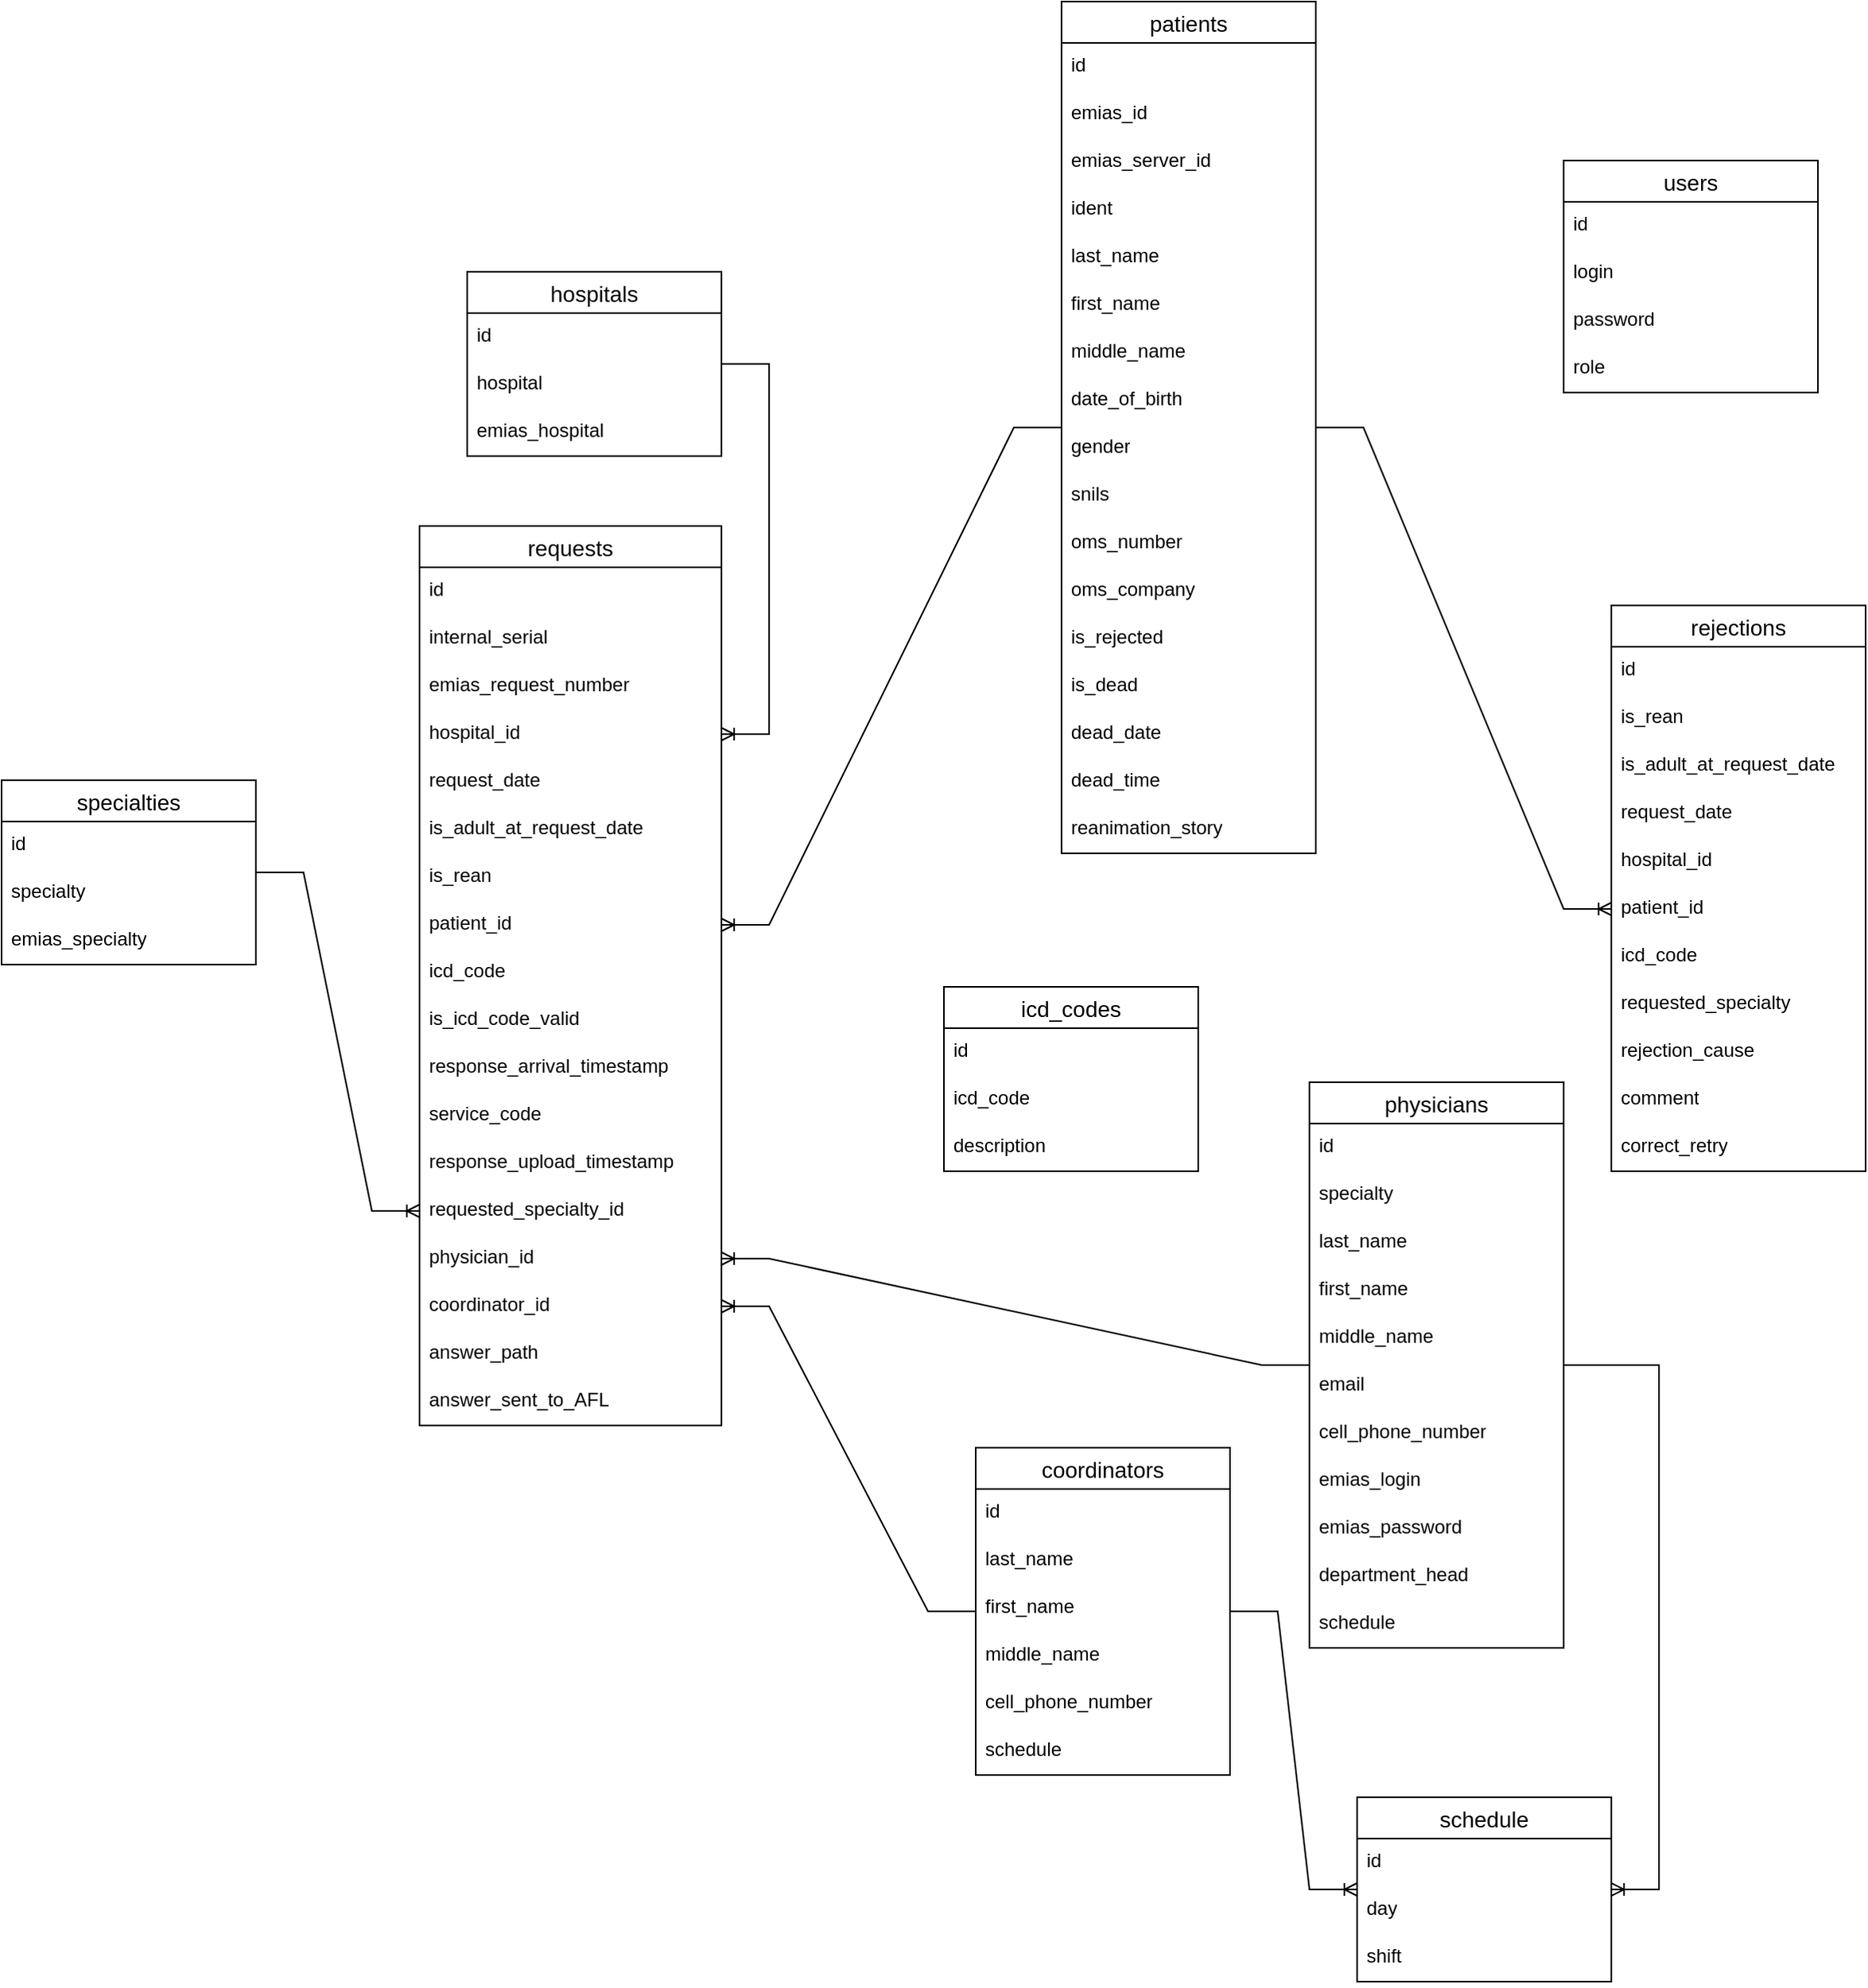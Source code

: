 <mxfile version="21.8.0" type="device">
  <diagram name="Страница — 1" id="ZC_BeXaVoAmTSf5WrYlb">
    <mxGraphModel dx="2213" dy="1960" grid="1" gridSize="10" guides="1" tooltips="1" connect="1" arrows="1" fold="1" page="1" pageScale="1" pageWidth="827" pageHeight="1169" math="0" shadow="0">
      <root>
        <mxCell id="0" />
        <mxCell id="1" parent="0" />
        <mxCell id="mAow3qEZ9P3svosoclhx-1" value="requests" style="swimlane;fontStyle=0;childLayout=stackLayout;horizontal=1;startSize=26;horizontalStack=0;resizeParent=1;resizeParentMax=0;resizeLast=0;collapsible=1;marginBottom=0;align=center;fontSize=14;" parent="1" vertex="1">
          <mxGeometry x="-150" y="220" width="190" height="566" as="geometry" />
        </mxCell>
        <mxCell id="mAow3qEZ9P3svosoclhx-2" value="id" style="text;strokeColor=none;fillColor=none;spacingLeft=4;spacingRight=4;overflow=hidden;rotatable=0;points=[[0,0.5],[1,0.5]];portConstraint=eastwest;fontSize=12;whiteSpace=wrap;html=1;" parent="mAow3qEZ9P3svosoclhx-1" vertex="1">
          <mxGeometry y="26" width="190" height="30" as="geometry" />
        </mxCell>
        <mxCell id="mAow3qEZ9P3svosoclhx-3" value="internal_serial" style="text;strokeColor=none;fillColor=none;spacingLeft=4;spacingRight=4;overflow=hidden;rotatable=0;points=[[0,0.5],[1,0.5]];portConstraint=eastwest;fontSize=12;whiteSpace=wrap;html=1;" parent="mAow3qEZ9P3svosoclhx-1" vertex="1">
          <mxGeometry y="56" width="190" height="30" as="geometry" />
        </mxCell>
        <mxCell id="mAow3qEZ9P3svosoclhx-81" value="emias_request_number" style="text;strokeColor=none;fillColor=none;spacingLeft=4;spacingRight=4;overflow=hidden;rotatable=0;points=[[0,0.5],[1,0.5]];portConstraint=eastwest;fontSize=12;whiteSpace=wrap;html=1;" parent="mAow3qEZ9P3svosoclhx-1" vertex="1">
          <mxGeometry y="86" width="190" height="30" as="geometry" />
        </mxCell>
        <mxCell id="mAow3qEZ9P3svosoclhx-4" value="hospital_id" style="text;strokeColor=none;fillColor=none;spacingLeft=4;spacingRight=4;overflow=hidden;rotatable=0;points=[[0,0.5],[1,0.5]];portConstraint=eastwest;fontSize=12;whiteSpace=wrap;html=1;" parent="mAow3qEZ9P3svosoclhx-1" vertex="1">
          <mxGeometry y="116" width="190" height="30" as="geometry" />
        </mxCell>
        <mxCell id="mAow3qEZ9P3svosoclhx-6" value="request_date" style="text;strokeColor=none;fillColor=none;spacingLeft=4;spacingRight=4;overflow=hidden;rotatable=0;points=[[0,0.5],[1,0.5]];portConstraint=eastwest;fontSize=12;whiteSpace=wrap;html=1;" parent="mAow3qEZ9P3svosoclhx-1" vertex="1">
          <mxGeometry y="146" width="190" height="30" as="geometry" />
        </mxCell>
        <mxCell id="mAow3qEZ9P3svosoclhx-7" value="is_adult_at_request_date" style="text;strokeColor=none;fillColor=none;spacingLeft=4;spacingRight=4;overflow=hidden;rotatable=0;points=[[0,0.5],[1,0.5]];portConstraint=eastwest;fontSize=12;whiteSpace=wrap;html=1;" parent="mAow3qEZ9P3svosoclhx-1" vertex="1">
          <mxGeometry y="176" width="190" height="30" as="geometry" />
        </mxCell>
        <mxCell id="mAow3qEZ9P3svosoclhx-8" value="is_rean" style="text;strokeColor=none;fillColor=none;spacingLeft=4;spacingRight=4;overflow=hidden;rotatable=0;points=[[0,0.5],[1,0.5]];portConstraint=eastwest;fontSize=12;whiteSpace=wrap;html=1;" parent="mAow3qEZ9P3svosoclhx-1" vertex="1">
          <mxGeometry y="206" width="190" height="30" as="geometry" />
        </mxCell>
        <mxCell id="mAow3qEZ9P3svosoclhx-9" value="patient_id" style="text;strokeColor=none;fillColor=none;spacingLeft=4;spacingRight=4;overflow=hidden;rotatable=0;points=[[0,0.5],[1,0.5]];portConstraint=eastwest;fontSize=12;whiteSpace=wrap;html=1;" parent="mAow3qEZ9P3svosoclhx-1" vertex="1">
          <mxGeometry y="236" width="190" height="30" as="geometry" />
        </mxCell>
        <mxCell id="mAow3qEZ9P3svosoclhx-10" value="icd_code" style="text;strokeColor=none;fillColor=none;spacingLeft=4;spacingRight=4;overflow=hidden;rotatable=0;points=[[0,0.5],[1,0.5]];portConstraint=eastwest;fontSize=12;whiteSpace=wrap;html=1;" parent="mAow3qEZ9P3svosoclhx-1" vertex="1">
          <mxGeometry y="266" width="190" height="30" as="geometry" />
        </mxCell>
        <mxCell id="mAow3qEZ9P3svosoclhx-93" value="is_icd_code_valid" style="text;strokeColor=none;fillColor=none;spacingLeft=4;spacingRight=4;overflow=hidden;rotatable=0;points=[[0,0.5],[1,0.5]];portConstraint=eastwest;fontSize=12;whiteSpace=wrap;html=1;" parent="mAow3qEZ9P3svosoclhx-1" vertex="1">
          <mxGeometry y="296" width="190" height="30" as="geometry" />
        </mxCell>
        <mxCell id="mAow3qEZ9P3svosoclhx-11" value="response_arrival_timestamp" style="text;strokeColor=none;fillColor=none;spacingLeft=4;spacingRight=4;overflow=hidden;rotatable=0;points=[[0,0.5],[1,0.5]];portConstraint=eastwest;fontSize=12;whiteSpace=wrap;html=1;" parent="mAow3qEZ9P3svosoclhx-1" vertex="1">
          <mxGeometry y="326" width="190" height="30" as="geometry" />
        </mxCell>
        <mxCell id="mAow3qEZ9P3svosoclhx-12" value="service_code" style="text;strokeColor=none;fillColor=none;spacingLeft=4;spacingRight=4;overflow=hidden;rotatable=0;points=[[0,0.5],[1,0.5]];portConstraint=eastwest;fontSize=12;whiteSpace=wrap;html=1;" parent="mAow3qEZ9P3svosoclhx-1" vertex="1">
          <mxGeometry y="356" width="190" height="30" as="geometry" />
        </mxCell>
        <mxCell id="mAow3qEZ9P3svosoclhx-13" value="response_upload_timestamp" style="text;strokeColor=none;fillColor=none;spacingLeft=4;spacingRight=4;overflow=hidden;rotatable=0;points=[[0,0.5],[1,0.5]];portConstraint=eastwest;fontSize=12;whiteSpace=wrap;html=1;" parent="mAow3qEZ9P3svosoclhx-1" vertex="1">
          <mxGeometry y="386" width="190" height="30" as="geometry" />
        </mxCell>
        <mxCell id="mAow3qEZ9P3svosoclhx-86" value="requested_specialty_id" style="text;strokeColor=none;fillColor=none;spacingLeft=4;spacingRight=4;overflow=hidden;rotatable=0;points=[[0,0.5],[1,0.5]];portConstraint=eastwest;fontSize=12;whiteSpace=wrap;html=1;" parent="mAow3qEZ9P3svosoclhx-1" vertex="1">
          <mxGeometry y="416" width="190" height="30" as="geometry" />
        </mxCell>
        <mxCell id="mAow3qEZ9P3svosoclhx-16" value="physician_id" style="text;strokeColor=none;fillColor=none;spacingLeft=4;spacingRight=4;overflow=hidden;rotatable=0;points=[[0,0.5],[1,0.5]];portConstraint=eastwest;fontSize=12;whiteSpace=wrap;html=1;" parent="mAow3qEZ9P3svosoclhx-1" vertex="1">
          <mxGeometry y="446" width="190" height="30" as="geometry" />
        </mxCell>
        <mxCell id="mAow3qEZ9P3svosoclhx-17" value="coordinator_id" style="text;strokeColor=none;fillColor=none;spacingLeft=4;spacingRight=4;overflow=hidden;rotatable=0;points=[[0,0.5],[1,0.5]];portConstraint=eastwest;fontSize=12;whiteSpace=wrap;html=1;" parent="mAow3qEZ9P3svosoclhx-1" vertex="1">
          <mxGeometry y="476" width="190" height="30" as="geometry" />
        </mxCell>
        <mxCell id="mAow3qEZ9P3svosoclhx-100" value="answer_path" style="text;strokeColor=none;fillColor=none;spacingLeft=4;spacingRight=4;overflow=hidden;rotatable=0;points=[[0,0.5],[1,0.5]];portConstraint=eastwest;fontSize=12;whiteSpace=wrap;html=1;" parent="mAow3qEZ9P3svosoclhx-1" vertex="1">
          <mxGeometry y="506" width="190" height="30" as="geometry" />
        </mxCell>
        <mxCell id="mAow3qEZ9P3svosoclhx-101" value="answer_sent_to_AFL" style="text;strokeColor=none;fillColor=none;spacingLeft=4;spacingRight=4;overflow=hidden;rotatable=0;points=[[0,0.5],[1,0.5]];portConstraint=eastwest;fontSize=12;whiteSpace=wrap;html=1;" parent="mAow3qEZ9P3svosoclhx-1" vertex="1">
          <mxGeometry y="536" width="190" height="30" as="geometry" />
        </mxCell>
        <mxCell id="mAow3qEZ9P3svosoclhx-18" value="physicians" style="swimlane;fontStyle=0;childLayout=stackLayout;horizontal=1;startSize=26;horizontalStack=0;resizeParent=1;resizeParentMax=0;resizeLast=0;collapsible=1;marginBottom=0;align=center;fontSize=14;" parent="1" vertex="1">
          <mxGeometry x="410" y="570" width="160" height="356" as="geometry" />
        </mxCell>
        <mxCell id="mAow3qEZ9P3svosoclhx-19" value="id" style="text;strokeColor=none;fillColor=none;spacingLeft=4;spacingRight=4;overflow=hidden;rotatable=0;points=[[0,0.5],[1,0.5]];portConstraint=eastwest;fontSize=12;whiteSpace=wrap;html=1;" parent="mAow3qEZ9P3svosoclhx-18" vertex="1">
          <mxGeometry y="26" width="160" height="30" as="geometry" />
        </mxCell>
        <mxCell id="mAow3qEZ9P3svosoclhx-20" value="specialty" style="text;strokeColor=none;fillColor=none;spacingLeft=4;spacingRight=4;overflow=hidden;rotatable=0;points=[[0,0.5],[1,0.5]];portConstraint=eastwest;fontSize=12;whiteSpace=wrap;html=1;" parent="mAow3qEZ9P3svosoclhx-18" vertex="1">
          <mxGeometry y="56" width="160" height="30" as="geometry" />
        </mxCell>
        <mxCell id="mAow3qEZ9P3svosoclhx-24" value="last_name" style="text;strokeColor=none;fillColor=none;spacingLeft=4;spacingRight=4;overflow=hidden;rotatable=0;points=[[0,0.5],[1,0.5]];portConstraint=eastwest;fontSize=12;whiteSpace=wrap;html=1;" parent="mAow3qEZ9P3svosoclhx-18" vertex="1">
          <mxGeometry y="86" width="160" height="30" as="geometry" />
        </mxCell>
        <mxCell id="mAow3qEZ9P3svosoclhx-21" value="first_name" style="text;strokeColor=none;fillColor=none;spacingLeft=4;spacingRight=4;overflow=hidden;rotatable=0;points=[[0,0.5],[1,0.5]];portConstraint=eastwest;fontSize=12;whiteSpace=wrap;html=1;" parent="mAow3qEZ9P3svosoclhx-18" vertex="1">
          <mxGeometry y="116" width="160" height="30" as="geometry" />
        </mxCell>
        <mxCell id="mAow3qEZ9P3svosoclhx-23" value="middle_name" style="text;strokeColor=none;fillColor=none;spacingLeft=4;spacingRight=4;overflow=hidden;rotatable=0;points=[[0,0.5],[1,0.5]];portConstraint=eastwest;fontSize=12;whiteSpace=wrap;html=1;" parent="mAow3qEZ9P3svosoclhx-18" vertex="1">
          <mxGeometry y="146" width="160" height="30" as="geometry" />
        </mxCell>
        <mxCell id="mAow3qEZ9P3svosoclhx-22" value="email" style="text;strokeColor=none;fillColor=none;spacingLeft=4;spacingRight=4;overflow=hidden;rotatable=0;points=[[0,0.5],[1,0.5]];portConstraint=eastwest;fontSize=12;whiteSpace=wrap;html=1;" parent="mAow3qEZ9P3svosoclhx-18" vertex="1">
          <mxGeometry y="176" width="160" height="30" as="geometry" />
        </mxCell>
        <mxCell id="mAow3qEZ9P3svosoclhx-25" value="cell_phone_number" style="text;strokeColor=none;fillColor=none;spacingLeft=4;spacingRight=4;overflow=hidden;rotatable=0;points=[[0,0.5],[1,0.5]];portConstraint=eastwest;fontSize=12;whiteSpace=wrap;html=1;" parent="mAow3qEZ9P3svosoclhx-18" vertex="1">
          <mxGeometry y="206" width="160" height="30" as="geometry" />
        </mxCell>
        <mxCell id="mAow3qEZ9P3svosoclhx-26" value="emias_login" style="text;strokeColor=none;fillColor=none;spacingLeft=4;spacingRight=4;overflow=hidden;rotatable=0;points=[[0,0.5],[1,0.5]];portConstraint=eastwest;fontSize=12;whiteSpace=wrap;html=1;" parent="mAow3qEZ9P3svosoclhx-18" vertex="1">
          <mxGeometry y="236" width="160" height="30" as="geometry" />
        </mxCell>
        <mxCell id="mAow3qEZ9P3svosoclhx-27" value="emias_password" style="text;strokeColor=none;fillColor=none;spacingLeft=4;spacingRight=4;overflow=hidden;rotatable=0;points=[[0,0.5],[1,0.5]];portConstraint=eastwest;fontSize=12;whiteSpace=wrap;html=1;" parent="mAow3qEZ9P3svosoclhx-18" vertex="1">
          <mxGeometry y="266" width="160" height="30" as="geometry" />
        </mxCell>
        <mxCell id="mAow3qEZ9P3svosoclhx-28" value="department_head" style="text;strokeColor=none;fillColor=none;spacingLeft=4;spacingRight=4;overflow=hidden;rotatable=0;points=[[0,0.5],[1,0.5]];portConstraint=eastwest;fontSize=12;whiteSpace=wrap;html=1;" parent="mAow3qEZ9P3svosoclhx-18" vertex="1">
          <mxGeometry y="296" width="160" height="30" as="geometry" />
        </mxCell>
        <mxCell id="1tnr6RJMsEBr6JT34v2K-23" value="schedule" style="text;strokeColor=none;fillColor=none;spacingLeft=4;spacingRight=4;overflow=hidden;rotatable=0;points=[[0,0.5],[1,0.5]];portConstraint=eastwest;fontSize=12;whiteSpace=wrap;html=1;" parent="mAow3qEZ9P3svosoclhx-18" vertex="1">
          <mxGeometry y="326" width="160" height="30" as="geometry" />
        </mxCell>
        <mxCell id="mAow3qEZ9P3svosoclhx-29" value="coordinators" style="swimlane;fontStyle=0;childLayout=stackLayout;horizontal=1;startSize=26;horizontalStack=0;resizeParent=1;resizeParentMax=0;resizeLast=0;collapsible=1;marginBottom=0;align=center;fontSize=14;" parent="1" vertex="1">
          <mxGeometry x="200" y="800" width="160" height="206" as="geometry" />
        </mxCell>
        <mxCell id="mAow3qEZ9P3svosoclhx-30" value="id" style="text;strokeColor=none;fillColor=none;spacingLeft=4;spacingRight=4;overflow=hidden;rotatable=0;points=[[0,0.5],[1,0.5]];portConstraint=eastwest;fontSize=12;whiteSpace=wrap;html=1;" parent="mAow3qEZ9P3svosoclhx-29" vertex="1">
          <mxGeometry y="26" width="160" height="30" as="geometry" />
        </mxCell>
        <mxCell id="mAow3qEZ9P3svosoclhx-33" value="last_name" style="text;strokeColor=none;fillColor=none;spacingLeft=4;spacingRight=4;overflow=hidden;rotatable=0;points=[[0,0.5],[1,0.5]];portConstraint=eastwest;fontSize=12;whiteSpace=wrap;html=1;" parent="mAow3qEZ9P3svosoclhx-29" vertex="1">
          <mxGeometry y="56" width="160" height="30" as="geometry" />
        </mxCell>
        <mxCell id="mAow3qEZ9P3svosoclhx-34" value="first_name" style="text;strokeColor=none;fillColor=none;spacingLeft=4;spacingRight=4;overflow=hidden;rotatable=0;points=[[0,0.5],[1,0.5]];portConstraint=eastwest;fontSize=12;whiteSpace=wrap;html=1;" parent="mAow3qEZ9P3svosoclhx-29" vertex="1">
          <mxGeometry y="86" width="160" height="30" as="geometry" />
        </mxCell>
        <mxCell id="mAow3qEZ9P3svosoclhx-35" value="middle_name" style="text;strokeColor=none;fillColor=none;spacingLeft=4;spacingRight=4;overflow=hidden;rotatable=0;points=[[0,0.5],[1,0.5]];portConstraint=eastwest;fontSize=12;whiteSpace=wrap;html=1;" parent="mAow3qEZ9P3svosoclhx-29" vertex="1">
          <mxGeometry y="116" width="160" height="30" as="geometry" />
        </mxCell>
        <mxCell id="mAow3qEZ9P3svosoclhx-36" value="cell_phone_number" style="text;strokeColor=none;fillColor=none;spacingLeft=4;spacingRight=4;overflow=hidden;rotatable=0;points=[[0,0.5],[1,0.5]];portConstraint=eastwest;fontSize=12;whiteSpace=wrap;html=1;" parent="mAow3qEZ9P3svosoclhx-29" vertex="1">
          <mxGeometry y="146" width="160" height="30" as="geometry" />
        </mxCell>
        <mxCell id="mAow3qEZ9P3svosoclhx-31" value="schedule" style="text;strokeColor=none;fillColor=none;spacingLeft=4;spacingRight=4;overflow=hidden;rotatable=0;points=[[0,0.5],[1,0.5]];portConstraint=eastwest;fontSize=12;whiteSpace=wrap;html=1;" parent="mAow3qEZ9P3svosoclhx-29" vertex="1">
          <mxGeometry y="176" width="160" height="30" as="geometry" />
        </mxCell>
        <mxCell id="mAow3qEZ9P3svosoclhx-38" value="" style="edgeStyle=entityRelationEdgeStyle;fontSize=12;html=1;endArrow=ERoneToMany;rounded=0;" parent="1" source="mAow3qEZ9P3svosoclhx-18" target="mAow3qEZ9P3svosoclhx-16" edge="1">
          <mxGeometry width="100" height="100" relative="1" as="geometry">
            <mxPoint x="150" y="640" as="sourcePoint" />
            <mxPoint x="440" y="260" as="targetPoint" />
          </mxGeometry>
        </mxCell>
        <mxCell id="mAow3qEZ9P3svosoclhx-39" value="patients" style="swimlane;fontStyle=0;childLayout=stackLayout;horizontal=1;startSize=26;horizontalStack=0;resizeParent=1;resizeParentMax=0;resizeLast=0;collapsible=1;marginBottom=0;align=center;fontSize=14;" parent="1" vertex="1">
          <mxGeometry x="254" y="-110" width="160" height="536" as="geometry" />
        </mxCell>
        <mxCell id="mAow3qEZ9P3svosoclhx-40" value="id" style="text;strokeColor=none;fillColor=none;spacingLeft=4;spacingRight=4;overflow=hidden;rotatable=0;points=[[0,0.5],[1,0.5]];portConstraint=eastwest;fontSize=12;whiteSpace=wrap;html=1;" parent="mAow3qEZ9P3svosoclhx-39" vertex="1">
          <mxGeometry y="26" width="160" height="30" as="geometry" />
        </mxCell>
        <mxCell id="mAow3qEZ9P3svosoclhx-80" value="emias_id" style="text;strokeColor=none;fillColor=none;spacingLeft=4;spacingRight=4;overflow=hidden;rotatable=0;points=[[0,0.5],[1,0.5]];portConstraint=eastwest;fontSize=12;whiteSpace=wrap;html=1;" parent="mAow3qEZ9P3svosoclhx-39" vertex="1">
          <mxGeometry y="56" width="160" height="30" as="geometry" />
        </mxCell>
        <mxCell id="mAow3qEZ9P3svosoclhx-92" value="emias_server_id" style="text;strokeColor=none;fillColor=none;spacingLeft=4;spacingRight=4;overflow=hidden;rotatable=0;points=[[0,0.5],[1,0.5]];portConstraint=eastwest;fontSize=12;whiteSpace=wrap;html=1;" parent="mAow3qEZ9P3svosoclhx-39" vertex="1">
          <mxGeometry y="86" width="160" height="30" as="geometry" />
        </mxCell>
        <mxCell id="mAow3qEZ9P3svosoclhx-49" value="ident" style="text;strokeColor=none;fillColor=none;spacingLeft=4;spacingRight=4;overflow=hidden;rotatable=0;points=[[0,0.5],[1,0.5]];portConstraint=eastwest;fontSize=12;whiteSpace=wrap;html=1;" parent="mAow3qEZ9P3svosoclhx-39" vertex="1">
          <mxGeometry y="116" width="160" height="30" as="geometry" />
        </mxCell>
        <mxCell id="mAow3qEZ9P3svosoclhx-43" value="last_name" style="text;strokeColor=none;fillColor=none;spacingLeft=4;spacingRight=4;overflow=hidden;rotatable=0;points=[[0,0.5],[1,0.5]];portConstraint=eastwest;fontSize=12;whiteSpace=wrap;html=1;" parent="mAow3qEZ9P3svosoclhx-39" vertex="1">
          <mxGeometry y="146" width="160" height="30" as="geometry" />
        </mxCell>
        <mxCell id="mAow3qEZ9P3svosoclhx-44" value="first_name" style="text;strokeColor=none;fillColor=none;spacingLeft=4;spacingRight=4;overflow=hidden;rotatable=0;points=[[0,0.5],[1,0.5]];portConstraint=eastwest;fontSize=12;whiteSpace=wrap;html=1;" parent="mAow3qEZ9P3svosoclhx-39" vertex="1">
          <mxGeometry y="176" width="160" height="30" as="geometry" />
        </mxCell>
        <mxCell id="mAow3qEZ9P3svosoclhx-45" value="middle_name" style="text;strokeColor=none;fillColor=none;spacingLeft=4;spacingRight=4;overflow=hidden;rotatable=0;points=[[0,0.5],[1,0.5]];portConstraint=eastwest;fontSize=12;whiteSpace=wrap;html=1;" parent="mAow3qEZ9P3svosoclhx-39" vertex="1">
          <mxGeometry y="206" width="160" height="30" as="geometry" />
        </mxCell>
        <mxCell id="mAow3qEZ9P3svosoclhx-41" value="date_of_birth" style="text;strokeColor=none;fillColor=none;spacingLeft=4;spacingRight=4;overflow=hidden;rotatable=0;points=[[0,0.5],[1,0.5]];portConstraint=eastwest;fontSize=12;whiteSpace=wrap;html=1;" parent="mAow3qEZ9P3svosoclhx-39" vertex="1">
          <mxGeometry y="236" width="160" height="30" as="geometry" />
        </mxCell>
        <mxCell id="mAow3qEZ9P3svosoclhx-42" value="gender" style="text;strokeColor=none;fillColor=none;spacingLeft=4;spacingRight=4;overflow=hidden;rotatable=0;points=[[0,0.5],[1,0.5]];portConstraint=eastwest;fontSize=12;whiteSpace=wrap;html=1;" parent="mAow3qEZ9P3svosoclhx-39" vertex="1">
          <mxGeometry y="266" width="160" height="30" as="geometry" />
        </mxCell>
        <mxCell id="mAow3qEZ9P3svosoclhx-46" value="snils" style="text;strokeColor=none;fillColor=none;spacingLeft=4;spacingRight=4;overflow=hidden;rotatable=0;points=[[0,0.5],[1,0.5]];portConstraint=eastwest;fontSize=12;whiteSpace=wrap;html=1;" parent="mAow3qEZ9P3svosoclhx-39" vertex="1">
          <mxGeometry y="296" width="160" height="30" as="geometry" />
        </mxCell>
        <mxCell id="mAow3qEZ9P3svosoclhx-47" value="oms_number" style="text;strokeColor=none;fillColor=none;spacingLeft=4;spacingRight=4;overflow=hidden;rotatable=0;points=[[0,0.5],[1,0.5]];portConstraint=eastwest;fontSize=12;whiteSpace=wrap;html=1;" parent="mAow3qEZ9P3svosoclhx-39" vertex="1">
          <mxGeometry y="326" width="160" height="30" as="geometry" />
        </mxCell>
        <mxCell id="mAow3qEZ9P3svosoclhx-48" value="oms_company" style="text;strokeColor=none;fillColor=none;spacingLeft=4;spacingRight=4;overflow=hidden;rotatable=0;points=[[0,0.5],[1,0.5]];portConstraint=eastwest;fontSize=12;whiteSpace=wrap;html=1;" parent="mAow3qEZ9P3svosoclhx-39" vertex="1">
          <mxGeometry y="356" width="160" height="30" as="geometry" />
        </mxCell>
        <mxCell id="1tnr6RJMsEBr6JT34v2K-16" value="is_rejected" style="text;strokeColor=none;fillColor=none;spacingLeft=4;spacingRight=4;overflow=hidden;rotatable=0;points=[[0,0.5],[1,0.5]];portConstraint=eastwest;fontSize=12;whiteSpace=wrap;html=1;" parent="mAow3qEZ9P3svosoclhx-39" vertex="1">
          <mxGeometry y="386" width="160" height="30" as="geometry" />
        </mxCell>
        <mxCell id="1tnr6RJMsEBr6JT34v2K-13" value="is_dead" style="text;strokeColor=none;fillColor=none;spacingLeft=4;spacingRight=4;overflow=hidden;rotatable=0;points=[[0,0.5],[1,0.5]];portConstraint=eastwest;fontSize=12;whiteSpace=wrap;html=1;" parent="mAow3qEZ9P3svosoclhx-39" vertex="1">
          <mxGeometry y="416" width="160" height="30" as="geometry" />
        </mxCell>
        <mxCell id="1tnr6RJMsEBr6JT34v2K-14" value="dead_date" style="text;strokeColor=none;fillColor=none;spacingLeft=4;spacingRight=4;overflow=hidden;rotatable=0;points=[[0,0.5],[1,0.5]];portConstraint=eastwest;fontSize=12;whiteSpace=wrap;html=1;" parent="mAow3qEZ9P3svosoclhx-39" vertex="1">
          <mxGeometry y="446" width="160" height="30" as="geometry" />
        </mxCell>
        <mxCell id="1tnr6RJMsEBr6JT34v2K-15" value="dead_time" style="text;strokeColor=none;fillColor=none;spacingLeft=4;spacingRight=4;overflow=hidden;rotatable=0;points=[[0,0.5],[1,0.5]];portConstraint=eastwest;fontSize=12;whiteSpace=wrap;html=1;" parent="mAow3qEZ9P3svosoclhx-39" vertex="1">
          <mxGeometry y="476" width="160" height="30" as="geometry" />
        </mxCell>
        <mxCell id="1tnr6RJMsEBr6JT34v2K-17" value="reanimation_story" style="text;strokeColor=none;fillColor=none;spacingLeft=4;spacingRight=4;overflow=hidden;rotatable=0;points=[[0,0.5],[1,0.5]];portConstraint=eastwest;fontSize=12;whiteSpace=wrap;html=1;" parent="mAow3qEZ9P3svosoclhx-39" vertex="1">
          <mxGeometry y="506" width="160" height="30" as="geometry" />
        </mxCell>
        <mxCell id="mAow3qEZ9P3svosoclhx-50" value="" style="edgeStyle=entityRelationEdgeStyle;fontSize=12;html=1;endArrow=ERoneToMany;rounded=0;" parent="1" source="mAow3qEZ9P3svosoclhx-39" target="mAow3qEZ9P3svosoclhx-9" edge="1">
          <mxGeometry width="100" height="100" relative="1" as="geometry">
            <mxPoint x="210" y="160" as="sourcePoint" />
            <mxPoint x="240" y="440" as="targetPoint" />
          </mxGeometry>
        </mxCell>
        <mxCell id="mAow3qEZ9P3svosoclhx-51" value="hospitals" style="swimlane;fontStyle=0;childLayout=stackLayout;horizontal=1;startSize=26;horizontalStack=0;resizeParent=1;resizeParentMax=0;resizeLast=0;collapsible=1;marginBottom=0;align=center;fontSize=14;" parent="1" vertex="1">
          <mxGeometry x="-120" y="60" width="160" height="116" as="geometry" />
        </mxCell>
        <mxCell id="mAow3qEZ9P3svosoclhx-52" value="id" style="text;strokeColor=none;fillColor=none;spacingLeft=4;spacingRight=4;overflow=hidden;rotatable=0;points=[[0,0.5],[1,0.5]];portConstraint=eastwest;fontSize=12;whiteSpace=wrap;html=1;" parent="mAow3qEZ9P3svosoclhx-51" vertex="1">
          <mxGeometry y="26" width="160" height="30" as="geometry" />
        </mxCell>
        <mxCell id="mAow3qEZ9P3svosoclhx-53" value="hospital" style="text;strokeColor=none;fillColor=none;spacingLeft=4;spacingRight=4;overflow=hidden;rotatable=0;points=[[0,0.5],[1,0.5]];portConstraint=eastwest;fontSize=12;whiteSpace=wrap;html=1;" parent="mAow3qEZ9P3svosoclhx-51" vertex="1">
          <mxGeometry y="56" width="160" height="30" as="geometry" />
        </mxCell>
        <mxCell id="mAow3qEZ9P3svosoclhx-58" value="emias_hospital" style="text;strokeColor=none;fillColor=none;spacingLeft=4;spacingRight=4;overflow=hidden;rotatable=0;points=[[0,0.5],[1,0.5]];portConstraint=eastwest;fontSize=12;whiteSpace=wrap;html=1;" parent="mAow3qEZ9P3svosoclhx-51" vertex="1">
          <mxGeometry y="86" width="160" height="30" as="geometry" />
        </mxCell>
        <mxCell id="mAow3qEZ9P3svosoclhx-61" value="" style="edgeStyle=entityRelationEdgeStyle;fontSize=12;html=1;endArrow=ERoneToMany;rounded=0;" parent="1" source="mAow3qEZ9P3svosoclhx-51" target="mAow3qEZ9P3svosoclhx-4" edge="1">
          <mxGeometry width="100" height="100" relative="1" as="geometry">
            <mxPoint x="340" y="150" as="sourcePoint" />
            <mxPoint x="140" y="180" as="targetPoint" />
          </mxGeometry>
        </mxCell>
        <mxCell id="mAow3qEZ9P3svosoclhx-62" value="icd_codes" style="swimlane;fontStyle=0;childLayout=stackLayout;horizontal=1;startSize=26;horizontalStack=0;resizeParent=1;resizeParentMax=0;resizeLast=0;collapsible=1;marginBottom=0;align=center;fontSize=14;" parent="1" vertex="1">
          <mxGeometry x="180" y="510" width="160" height="116" as="geometry" />
        </mxCell>
        <mxCell id="mAow3qEZ9P3svosoclhx-63" value="id" style="text;strokeColor=none;fillColor=none;spacingLeft=4;spacingRight=4;overflow=hidden;rotatable=0;points=[[0,0.5],[1,0.5]];portConstraint=eastwest;fontSize=12;whiteSpace=wrap;html=1;" parent="mAow3qEZ9P3svosoclhx-62" vertex="1">
          <mxGeometry y="26" width="160" height="30" as="geometry" />
        </mxCell>
        <mxCell id="mAow3qEZ9P3svosoclhx-64" value="icd_code" style="text;strokeColor=none;fillColor=none;spacingLeft=4;spacingRight=4;overflow=hidden;rotatable=0;points=[[0,0.5],[1,0.5]];portConstraint=eastwest;fontSize=12;whiteSpace=wrap;html=1;" parent="mAow3qEZ9P3svosoclhx-62" vertex="1">
          <mxGeometry y="56" width="160" height="30" as="geometry" />
        </mxCell>
        <mxCell id="mAow3qEZ9P3svosoclhx-65" value="description" style="text;strokeColor=none;fillColor=none;spacingLeft=4;spacingRight=4;overflow=hidden;rotatable=0;points=[[0,0.5],[1,0.5]];portConstraint=eastwest;fontSize=12;whiteSpace=wrap;html=1;" parent="mAow3qEZ9P3svosoclhx-62" vertex="1">
          <mxGeometry y="86" width="160" height="30" as="geometry" />
        </mxCell>
        <mxCell id="mAow3qEZ9P3svosoclhx-69" value="rejections" style="swimlane;fontStyle=0;childLayout=stackLayout;horizontal=1;startSize=26;horizontalStack=0;resizeParent=1;resizeParentMax=0;resizeLast=0;collapsible=1;marginBottom=0;align=center;fontSize=14;" parent="1" vertex="1">
          <mxGeometry x="600" y="270" width="160" height="356" as="geometry" />
        </mxCell>
        <mxCell id="mAow3qEZ9P3svosoclhx-70" value="id" style="text;strokeColor=none;fillColor=none;spacingLeft=4;spacingRight=4;overflow=hidden;rotatable=0;points=[[0,0.5],[1,0.5]];portConstraint=eastwest;fontSize=12;whiteSpace=wrap;html=1;" parent="mAow3qEZ9P3svosoclhx-69" vertex="1">
          <mxGeometry y="26" width="160" height="30" as="geometry" />
        </mxCell>
        <mxCell id="mAow3qEZ9P3svosoclhx-73" value="is_rean" style="text;strokeColor=none;fillColor=none;spacingLeft=4;spacingRight=4;overflow=hidden;rotatable=0;points=[[0,0.5],[1,0.5]];portConstraint=eastwest;fontSize=12;whiteSpace=wrap;html=1;" parent="mAow3qEZ9P3svosoclhx-69" vertex="1">
          <mxGeometry y="56" width="160" height="30" as="geometry" />
        </mxCell>
        <mxCell id="mAow3qEZ9P3svosoclhx-74" value="is_adult_at_request_date" style="text;strokeColor=none;fillColor=none;spacingLeft=4;spacingRight=4;overflow=hidden;rotatable=0;points=[[0,0.5],[1,0.5]];portConstraint=eastwest;fontSize=12;whiteSpace=wrap;html=1;" parent="mAow3qEZ9P3svosoclhx-69" vertex="1">
          <mxGeometry y="86" width="160" height="30" as="geometry" />
        </mxCell>
        <mxCell id="mAow3qEZ9P3svosoclhx-75" value="request_date" style="text;strokeColor=none;fillColor=none;spacingLeft=4;spacingRight=4;overflow=hidden;rotatable=0;points=[[0,0.5],[1,0.5]];portConstraint=eastwest;fontSize=12;whiteSpace=wrap;html=1;" parent="mAow3qEZ9P3svosoclhx-69" vertex="1">
          <mxGeometry y="116" width="160" height="30" as="geometry" />
        </mxCell>
        <mxCell id="mAow3qEZ9P3svosoclhx-76" value="hospital_id" style="text;strokeColor=none;fillColor=none;spacingLeft=4;spacingRight=4;overflow=hidden;rotatable=0;points=[[0,0.5],[1,0.5]];portConstraint=eastwest;fontSize=12;whiteSpace=wrap;html=1;" parent="mAow3qEZ9P3svosoclhx-69" vertex="1">
          <mxGeometry y="146" width="160" height="30" as="geometry" />
        </mxCell>
        <mxCell id="mAow3qEZ9P3svosoclhx-77" value="patient_id" style="text;strokeColor=none;fillColor=none;spacingLeft=4;spacingRight=4;overflow=hidden;rotatable=0;points=[[0,0.5],[1,0.5]];portConstraint=eastwest;fontSize=12;whiteSpace=wrap;html=1;" parent="mAow3qEZ9P3svosoclhx-69" vertex="1">
          <mxGeometry y="176" width="160" height="30" as="geometry" />
        </mxCell>
        <mxCell id="mAow3qEZ9P3svosoclhx-83" value="icd_code" style="text;strokeColor=none;fillColor=none;spacingLeft=4;spacingRight=4;overflow=hidden;rotatable=0;points=[[0,0.5],[1,0.5]];portConstraint=eastwest;fontSize=12;whiteSpace=wrap;html=1;" parent="mAow3qEZ9P3svosoclhx-69" vertex="1">
          <mxGeometry y="206" width="160" height="30" as="geometry" />
        </mxCell>
        <mxCell id="mAow3qEZ9P3svosoclhx-87" value="requested_specialty" style="text;strokeColor=none;fillColor=none;spacingLeft=4;spacingRight=4;overflow=hidden;rotatable=0;points=[[0,0.5],[1,0.5]];portConstraint=eastwest;fontSize=12;whiteSpace=wrap;html=1;" parent="mAow3qEZ9P3svosoclhx-69" vertex="1">
          <mxGeometry y="236" width="160" height="30" as="geometry" />
        </mxCell>
        <mxCell id="mAow3qEZ9P3svosoclhx-71" value="rejection_cause" style="text;strokeColor=none;fillColor=none;spacingLeft=4;spacingRight=4;overflow=hidden;rotatable=0;points=[[0,0.5],[1,0.5]];portConstraint=eastwest;fontSize=12;whiteSpace=wrap;html=1;" parent="mAow3qEZ9P3svosoclhx-69" vertex="1">
          <mxGeometry y="266" width="160" height="30" as="geometry" />
        </mxCell>
        <mxCell id="mAow3qEZ9P3svosoclhx-72" value="comment" style="text;strokeColor=none;fillColor=none;spacingLeft=4;spacingRight=4;overflow=hidden;rotatable=0;points=[[0,0.5],[1,0.5]];portConstraint=eastwest;fontSize=12;whiteSpace=wrap;html=1;" parent="mAow3qEZ9P3svosoclhx-69" vertex="1">
          <mxGeometry y="296" width="160" height="30" as="geometry" />
        </mxCell>
        <mxCell id="mAow3qEZ9P3svosoclhx-88" value="correct_retry" style="text;strokeColor=none;fillColor=none;spacingLeft=4;spacingRight=4;overflow=hidden;rotatable=0;points=[[0,0.5],[1,0.5]];portConstraint=eastwest;fontSize=12;whiteSpace=wrap;html=1;" parent="mAow3qEZ9P3svosoclhx-69" vertex="1">
          <mxGeometry y="326" width="160" height="30" as="geometry" />
        </mxCell>
        <mxCell id="mAow3qEZ9P3svosoclhx-37" value="" style="edgeStyle=entityRelationEdgeStyle;fontSize=12;html=1;endArrow=ERoneToMany;rounded=0;" parent="1" source="mAow3qEZ9P3svosoclhx-29" target="mAow3qEZ9P3svosoclhx-17" edge="1">
          <mxGeometry width="100" height="100" relative="1" as="geometry">
            <mxPoint x="210" y="1036" as="sourcePoint" />
            <mxPoint x="370" y="1273.0" as="targetPoint" />
            <Array as="points">
              <mxPoint x="640" y="535.01" />
              <mxPoint x="610" y="465.01" />
              <mxPoint x="690" y="365" />
            </Array>
          </mxGeometry>
        </mxCell>
        <mxCell id="mAow3qEZ9P3svosoclhx-91" value="" style="edgeStyle=entityRelationEdgeStyle;fontSize=12;html=1;endArrow=ERoneToMany;rounded=0;" parent="1" source="mAow3qEZ9P3svosoclhx-39" target="mAow3qEZ9P3svosoclhx-77" edge="1">
          <mxGeometry width="100" height="100" relative="1" as="geometry">
            <mxPoint x="250" y="268" as="sourcePoint" />
            <mxPoint x="50" y="481" as="targetPoint" />
          </mxGeometry>
        </mxCell>
        <mxCell id="7uYYr3F37ErfkmHaAze--1" value="users" style="swimlane;fontStyle=0;childLayout=stackLayout;horizontal=1;startSize=26;horizontalStack=0;resizeParent=1;resizeParentMax=0;resizeLast=0;collapsible=1;marginBottom=0;align=center;fontSize=14;" parent="1" vertex="1">
          <mxGeometry x="570" y="-10" width="160" height="146" as="geometry" />
        </mxCell>
        <mxCell id="7uYYr3F37ErfkmHaAze--2" value="id" style="text;strokeColor=none;fillColor=none;spacingLeft=4;spacingRight=4;overflow=hidden;rotatable=0;points=[[0,0.5],[1,0.5]];portConstraint=eastwest;fontSize=12;whiteSpace=wrap;html=1;" parent="7uYYr3F37ErfkmHaAze--1" vertex="1">
          <mxGeometry y="26" width="160" height="30" as="geometry" />
        </mxCell>
        <mxCell id="1tnr6RJMsEBr6JT34v2K-22" value="login" style="text;strokeColor=none;fillColor=none;spacingLeft=4;spacingRight=4;overflow=hidden;rotatable=0;points=[[0,0.5],[1,0.5]];portConstraint=eastwest;fontSize=12;whiteSpace=wrap;html=1;" parent="7uYYr3F37ErfkmHaAze--1" vertex="1">
          <mxGeometry y="56" width="160" height="30" as="geometry" />
        </mxCell>
        <mxCell id="7uYYr3F37ErfkmHaAze--3" value="password" style="text;strokeColor=none;fillColor=none;spacingLeft=4;spacingRight=4;overflow=hidden;rotatable=0;points=[[0,0.5],[1,0.5]];portConstraint=eastwest;fontSize=12;whiteSpace=wrap;html=1;" parent="7uYYr3F37ErfkmHaAze--1" vertex="1">
          <mxGeometry y="86" width="160" height="30" as="geometry" />
        </mxCell>
        <mxCell id="7uYYr3F37ErfkmHaAze--4" value="role" style="text;strokeColor=none;fillColor=none;spacingLeft=4;spacingRight=4;overflow=hidden;rotatable=0;points=[[0,0.5],[1,0.5]];portConstraint=eastwest;fontSize=12;whiteSpace=wrap;html=1;" parent="7uYYr3F37ErfkmHaAze--1" vertex="1">
          <mxGeometry y="116" width="160" height="30" as="geometry" />
        </mxCell>
        <mxCell id="1tnr6RJMsEBr6JT34v2K-6" value="specialties" style="swimlane;fontStyle=0;childLayout=stackLayout;horizontal=1;startSize=26;horizontalStack=0;resizeParent=1;resizeParentMax=0;resizeLast=0;collapsible=1;marginBottom=0;align=center;fontSize=14;" parent="1" vertex="1">
          <mxGeometry x="-413" y="380" width="160" height="116" as="geometry" />
        </mxCell>
        <mxCell id="1tnr6RJMsEBr6JT34v2K-7" value="id" style="text;strokeColor=none;fillColor=none;spacingLeft=4;spacingRight=4;overflow=hidden;rotatable=0;points=[[0,0.5],[1,0.5]];portConstraint=eastwest;fontSize=12;whiteSpace=wrap;html=1;" parent="1tnr6RJMsEBr6JT34v2K-6" vertex="1">
          <mxGeometry y="26" width="160" height="30" as="geometry" />
        </mxCell>
        <mxCell id="1tnr6RJMsEBr6JT34v2K-4" value="specialty" style="text;strokeColor=none;fillColor=none;spacingLeft=4;spacingRight=4;overflow=hidden;rotatable=0;points=[[0,0.5],[1,0.5]];portConstraint=eastwest;fontSize=12;whiteSpace=wrap;html=1;" parent="1tnr6RJMsEBr6JT34v2K-6" vertex="1">
          <mxGeometry y="56" width="160" height="30" as="geometry" />
        </mxCell>
        <mxCell id="1tnr6RJMsEBr6JT34v2K-9" value="emias_specialty" style="text;strokeColor=none;fillColor=none;spacingLeft=4;spacingRight=4;overflow=hidden;rotatable=0;points=[[0,0.5],[1,0.5]];portConstraint=eastwest;fontSize=12;whiteSpace=wrap;html=1;" parent="1tnr6RJMsEBr6JT34v2K-6" vertex="1">
          <mxGeometry y="86" width="160" height="30" as="geometry" />
        </mxCell>
        <mxCell id="1tnr6RJMsEBr6JT34v2K-10" value="" style="edgeStyle=entityRelationEdgeStyle;fontSize=12;html=1;endArrow=ERoneToMany;rounded=0;" parent="1" source="1tnr6RJMsEBr6JT34v2K-6" target="mAow3qEZ9P3svosoclhx-86" edge="1">
          <mxGeometry width="100" height="100" relative="1" as="geometry">
            <mxPoint x="300" y="900" as="sourcePoint" />
            <mxPoint x="400" y="800" as="targetPoint" />
          </mxGeometry>
        </mxCell>
        <mxCell id="KEzjMX_v_SxHXlbJs-Z1-1" value="schedule" style="swimlane;fontStyle=0;childLayout=stackLayout;horizontal=1;startSize=26;horizontalStack=0;resizeParent=1;resizeParentMax=0;resizeLast=0;collapsible=1;marginBottom=0;align=center;fontSize=14;" vertex="1" parent="1">
          <mxGeometry x="440" y="1020" width="160" height="116" as="geometry" />
        </mxCell>
        <mxCell id="KEzjMX_v_SxHXlbJs-Z1-2" value="id" style="text;strokeColor=none;fillColor=none;spacingLeft=4;spacingRight=4;overflow=hidden;rotatable=0;points=[[0,0.5],[1,0.5]];portConstraint=eastwest;fontSize=12;whiteSpace=wrap;html=1;" vertex="1" parent="KEzjMX_v_SxHXlbJs-Z1-1">
          <mxGeometry y="26" width="160" height="30" as="geometry" />
        </mxCell>
        <mxCell id="KEzjMX_v_SxHXlbJs-Z1-3" value="day" style="text;strokeColor=none;fillColor=none;spacingLeft=4;spacingRight=4;overflow=hidden;rotatable=0;points=[[0,0.5],[1,0.5]];portConstraint=eastwest;fontSize=12;whiteSpace=wrap;html=1;" vertex="1" parent="KEzjMX_v_SxHXlbJs-Z1-1">
          <mxGeometry y="56" width="160" height="30" as="geometry" />
        </mxCell>
        <mxCell id="KEzjMX_v_SxHXlbJs-Z1-4" value="shift" style="text;strokeColor=none;fillColor=none;spacingLeft=4;spacingRight=4;overflow=hidden;rotatable=0;points=[[0,0.5],[1,0.5]];portConstraint=eastwest;fontSize=12;whiteSpace=wrap;html=1;" vertex="1" parent="KEzjMX_v_SxHXlbJs-Z1-1">
          <mxGeometry y="86" width="160" height="30" as="geometry" />
        </mxCell>
        <mxCell id="KEzjMX_v_SxHXlbJs-Z1-5" value="" style="edgeStyle=entityRelationEdgeStyle;fontSize=12;html=1;endArrow=ERoneToMany;rounded=0;" edge="1" parent="1" source="mAow3qEZ9P3svosoclhx-29" target="KEzjMX_v_SxHXlbJs-Z1-1">
          <mxGeometry width="100" height="100" relative="1" as="geometry">
            <mxPoint x="120" y="840" as="sourcePoint" />
            <mxPoint x="220" y="740" as="targetPoint" />
          </mxGeometry>
        </mxCell>
        <mxCell id="KEzjMX_v_SxHXlbJs-Z1-6" value="" style="edgeStyle=entityRelationEdgeStyle;fontSize=12;html=1;endArrow=ERoneToMany;rounded=0;" edge="1" parent="1" source="mAow3qEZ9P3svosoclhx-18" target="KEzjMX_v_SxHXlbJs-Z1-1">
          <mxGeometry width="100" height="100" relative="1" as="geometry">
            <mxPoint x="120" y="840" as="sourcePoint" />
            <mxPoint x="220" y="740" as="targetPoint" />
          </mxGeometry>
        </mxCell>
      </root>
    </mxGraphModel>
  </diagram>
</mxfile>
